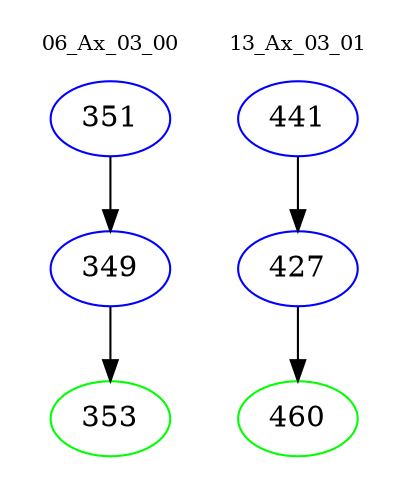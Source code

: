digraph{
subgraph cluster_0 {
color = white
label = "06_Ax_03_00";
fontsize=10;
T0_351 [label="351", color="blue"]
T0_351 -> T0_349 [color="black"]
T0_349 [label="349", color="blue"]
T0_349 -> T0_353 [color="black"]
T0_353 [label="353", color="green"]
}
subgraph cluster_1 {
color = white
label = "13_Ax_03_01";
fontsize=10;
T1_441 [label="441", color="blue"]
T1_441 -> T1_427 [color="black"]
T1_427 [label="427", color="blue"]
T1_427 -> T1_460 [color="black"]
T1_460 [label="460", color="green"]
}
}

